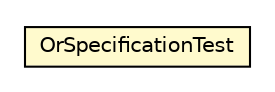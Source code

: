 #!/usr/local/bin/dot
#
# Class diagram 
# Generated by UMLGraph version R5_6_6-8-g8d7759 (http://www.umlgraph.org/)
#

digraph G {
	edge [fontname="Helvetica",fontsize=10,labelfontname="Helvetica",labelfontsize=10];
	node [fontname="Helvetica",fontsize=10,shape=plaintext];
	nodesep=0.25;
	ranksep=0.5;
	// org.dayatang.domain.specification.OrSpecificationTest
	c3917 [label=<<table title="org.dayatang.domain.specification.OrSpecificationTest" border="0" cellborder="1" cellspacing="0" cellpadding="2" port="p" bgcolor="lemonChiffon" href="./OrSpecificationTest.html">
		<tr><td><table border="0" cellspacing="0" cellpadding="1">
<tr><td align="center" balign="center"> OrSpecificationTest </td></tr>
		</table></td></tr>
		</table>>, URL="./OrSpecificationTest.html", fontname="Helvetica", fontcolor="black", fontsize=10.0];
}

